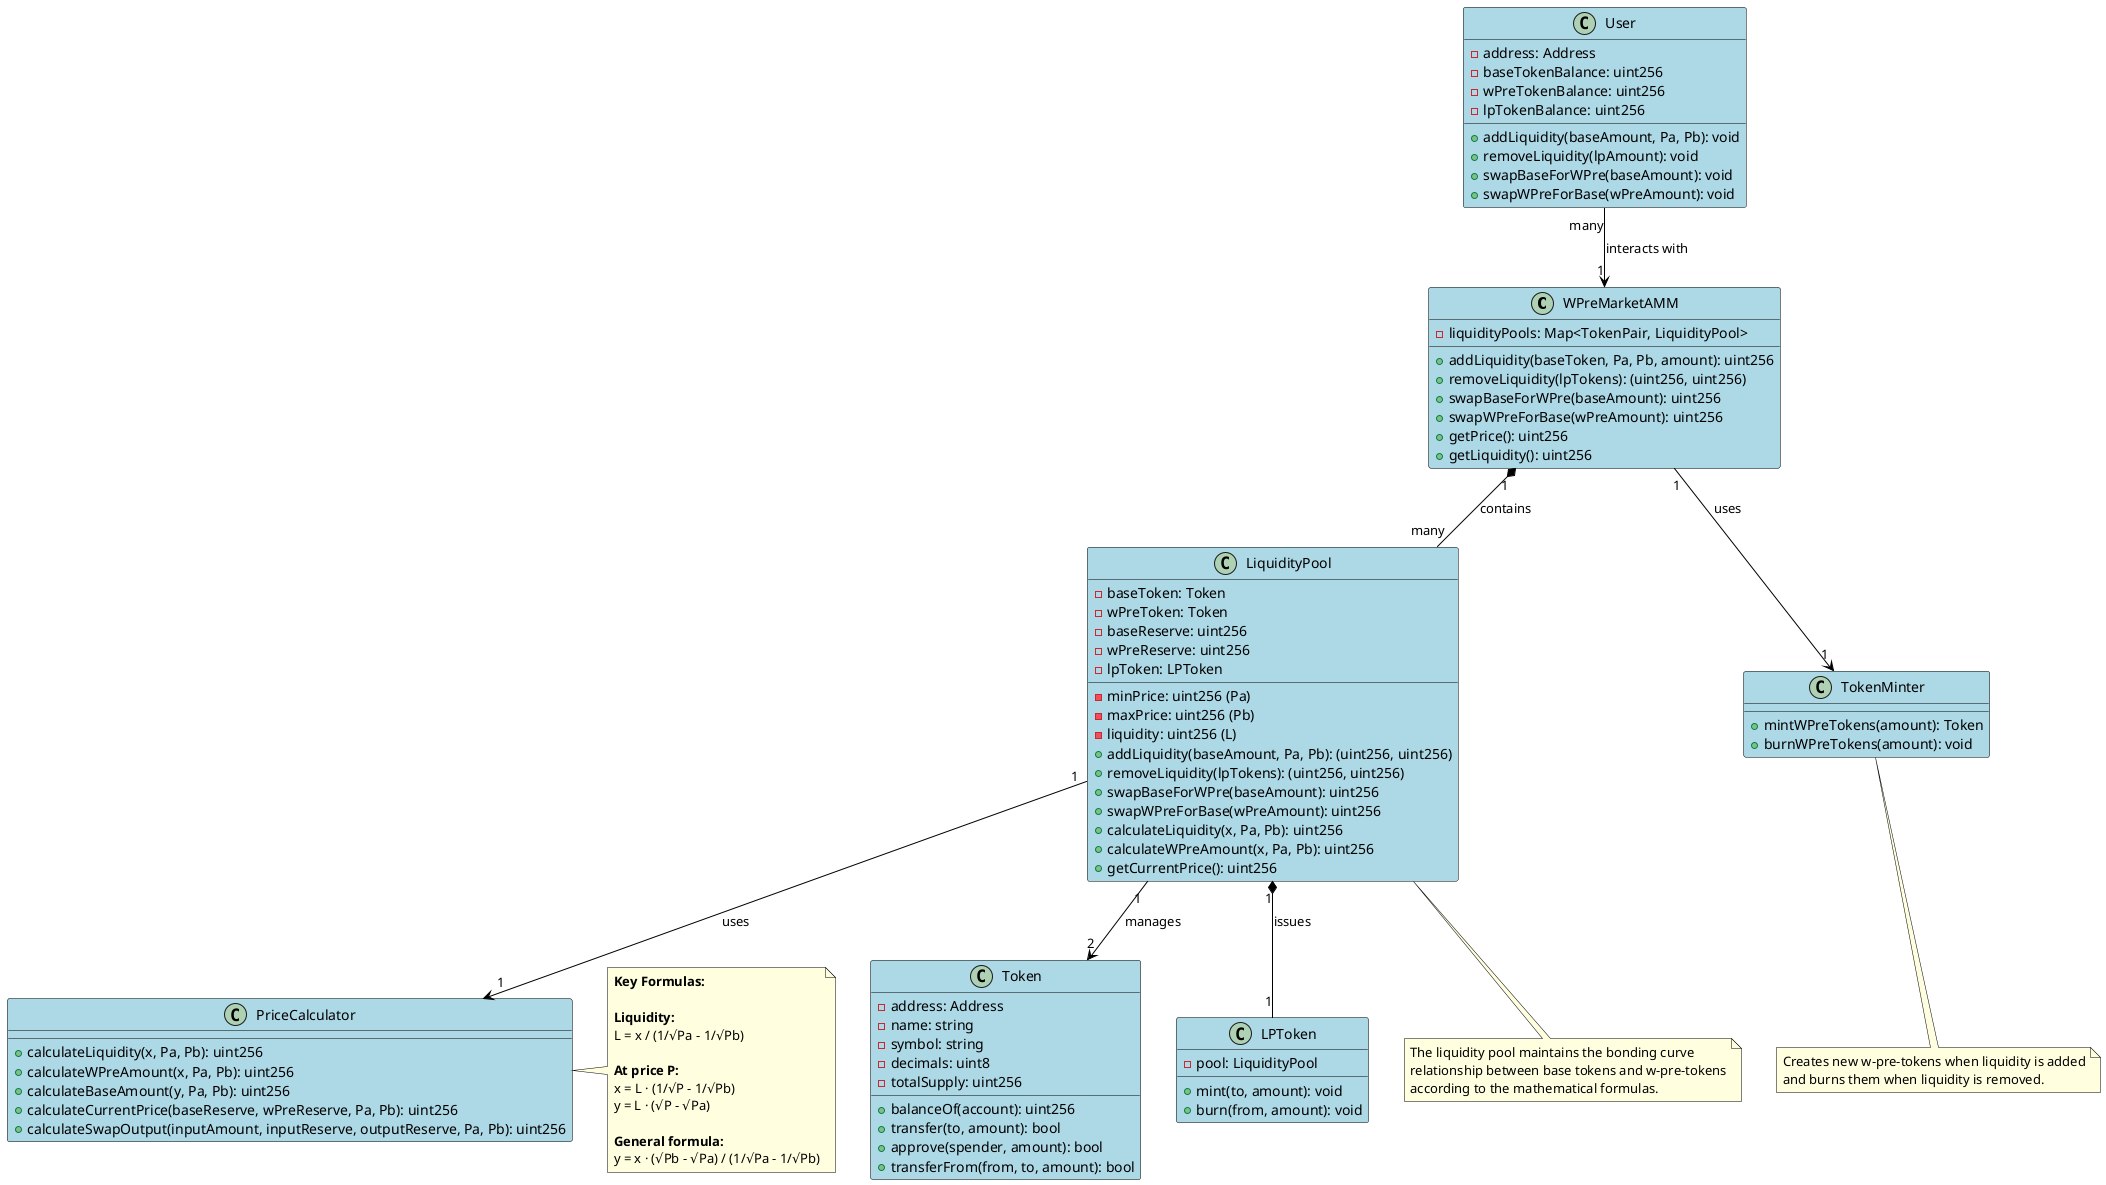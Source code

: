 @startuml W-Pre-market AMM Class Diagram

' Style
skinparam class {
    BackgroundColor LightBlue
    BorderColor Black
    ArrowColor Black
}

skinparam note {
    BackgroundColor LightYellow
    BorderColor Black
}

' Classes
class WPreMarketAMM {
    - liquidityPools: Map<TokenPair, LiquidityPool>
    + addLiquidity(baseToken, Pa, Pb, amount): uint256
    + removeLiquidity(lpTokens): (uint256, uint256)
    + swapBaseForWPre(baseAmount): uint256
    + swapWPreForBase(wPreAmount): uint256
    + getPrice(): uint256
    + getLiquidity(): uint256
}

class LiquidityPool {
    - baseToken: Token
    - wPreToken: Token
    - baseReserve: uint256
    - wPreReserve: uint256
    - minPrice: uint256 (Pa)
    - maxPrice: uint256 (Pb)
    - liquidity: uint256 (L)
    - lpToken: LPToken
    
    + addLiquidity(baseAmount, Pa, Pb): (uint256, uint256)
    + removeLiquidity(lpTokens): (uint256, uint256)
    + swapBaseForWPre(baseAmount): uint256
    + swapWPreForBase(wPreAmount): uint256
    + calculateLiquidity(x, Pa, Pb): uint256
    + calculateWPreAmount(x, Pa, Pb): uint256
    + getCurrentPrice(): uint256
}

class PriceCalculator {
    + calculateLiquidity(x, Pa, Pb): uint256
    + calculateWPreAmount(x, Pa, Pb): uint256
    + calculateBaseAmount(y, Pa, Pb): uint256
    + calculateCurrentPrice(baseReserve, wPreReserve, Pa, Pb): uint256
    + calculateSwapOutput(inputAmount, inputReserve, outputReserve, Pa, Pb): uint256
}

class TokenMinter {
    + mintWPreTokens(amount): Token
    + burnWPreTokens(amount): void
}

class Token {
    - address: Address
    - name: string
    - symbol: string
    - decimals: uint8
    - totalSupply: uint256
    
    + balanceOf(account): uint256
    + transfer(to, amount): bool
    + approve(spender, amount): bool
    + transferFrom(from, to, amount): bool
}

class LPToken {
    - pool: LiquidityPool
    
    + mint(to, amount): void
    + burn(from, amount): void
}

class User {
    - address: Address
    - baseTokenBalance: uint256
    - wPreTokenBalance: uint256
    - lpTokenBalance: uint256
    
    + addLiquidity(baseAmount, Pa, Pb): void
    + removeLiquidity(lpAmount): void
    + swapBaseForWPre(baseAmount): void
    + swapWPreForBase(wPreAmount): void
}

' Relationships
WPreMarketAMM "1" *-- "many" LiquidityPool : contains
LiquidityPool "1" *-- "1" LPToken : issues
LiquidityPool "1" --> "1" PriceCalculator : uses
WPreMarketAMM "1" --> "1" TokenMinter : uses
User "many" --> "1" WPreMarketAMM : interacts with
LiquidityPool "1" --> "2" Token : manages

' Notes with formulas
note right of PriceCalculator
  <b>Key Formulas:</b>
  
  <b>Liquidity:</b>
  L = x / (1/√Pa - 1/√Pb)
  
  <b>At price P:</b>
  x = L · (1/√P - 1/√Pb)
  y = L · (√P - √Pa)
  
  <b>General formula:</b>
  y = x · (√Pb - √Pa) / (1/√Pa - 1/√Pb)
end note

note bottom of LiquidityPool
  The liquidity pool maintains the bonding curve
  relationship between base tokens and w-pre-tokens
  according to the mathematical formulas.
end note

note bottom of TokenMinter
  Creates new w-pre-tokens when liquidity is added
  and burns them when liquidity is removed.
end note

@enduml 